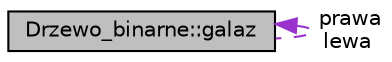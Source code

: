 digraph G
{
  edge [fontname="Helvetica",fontsize="10",labelfontname="Helvetica",labelfontsize="10"];
  node [fontname="Helvetica",fontsize="10",shape=record];
  Node1 [label="Drzewo_binarne::galaz",height=0.2,width=0.4,color="black", fillcolor="grey75", style="filled" fontcolor="black"];
  Node1 -> Node1 [dir="back",color="darkorchid3",fontsize="10",style="dashed",label=" prawa\nlewa" ];
}
